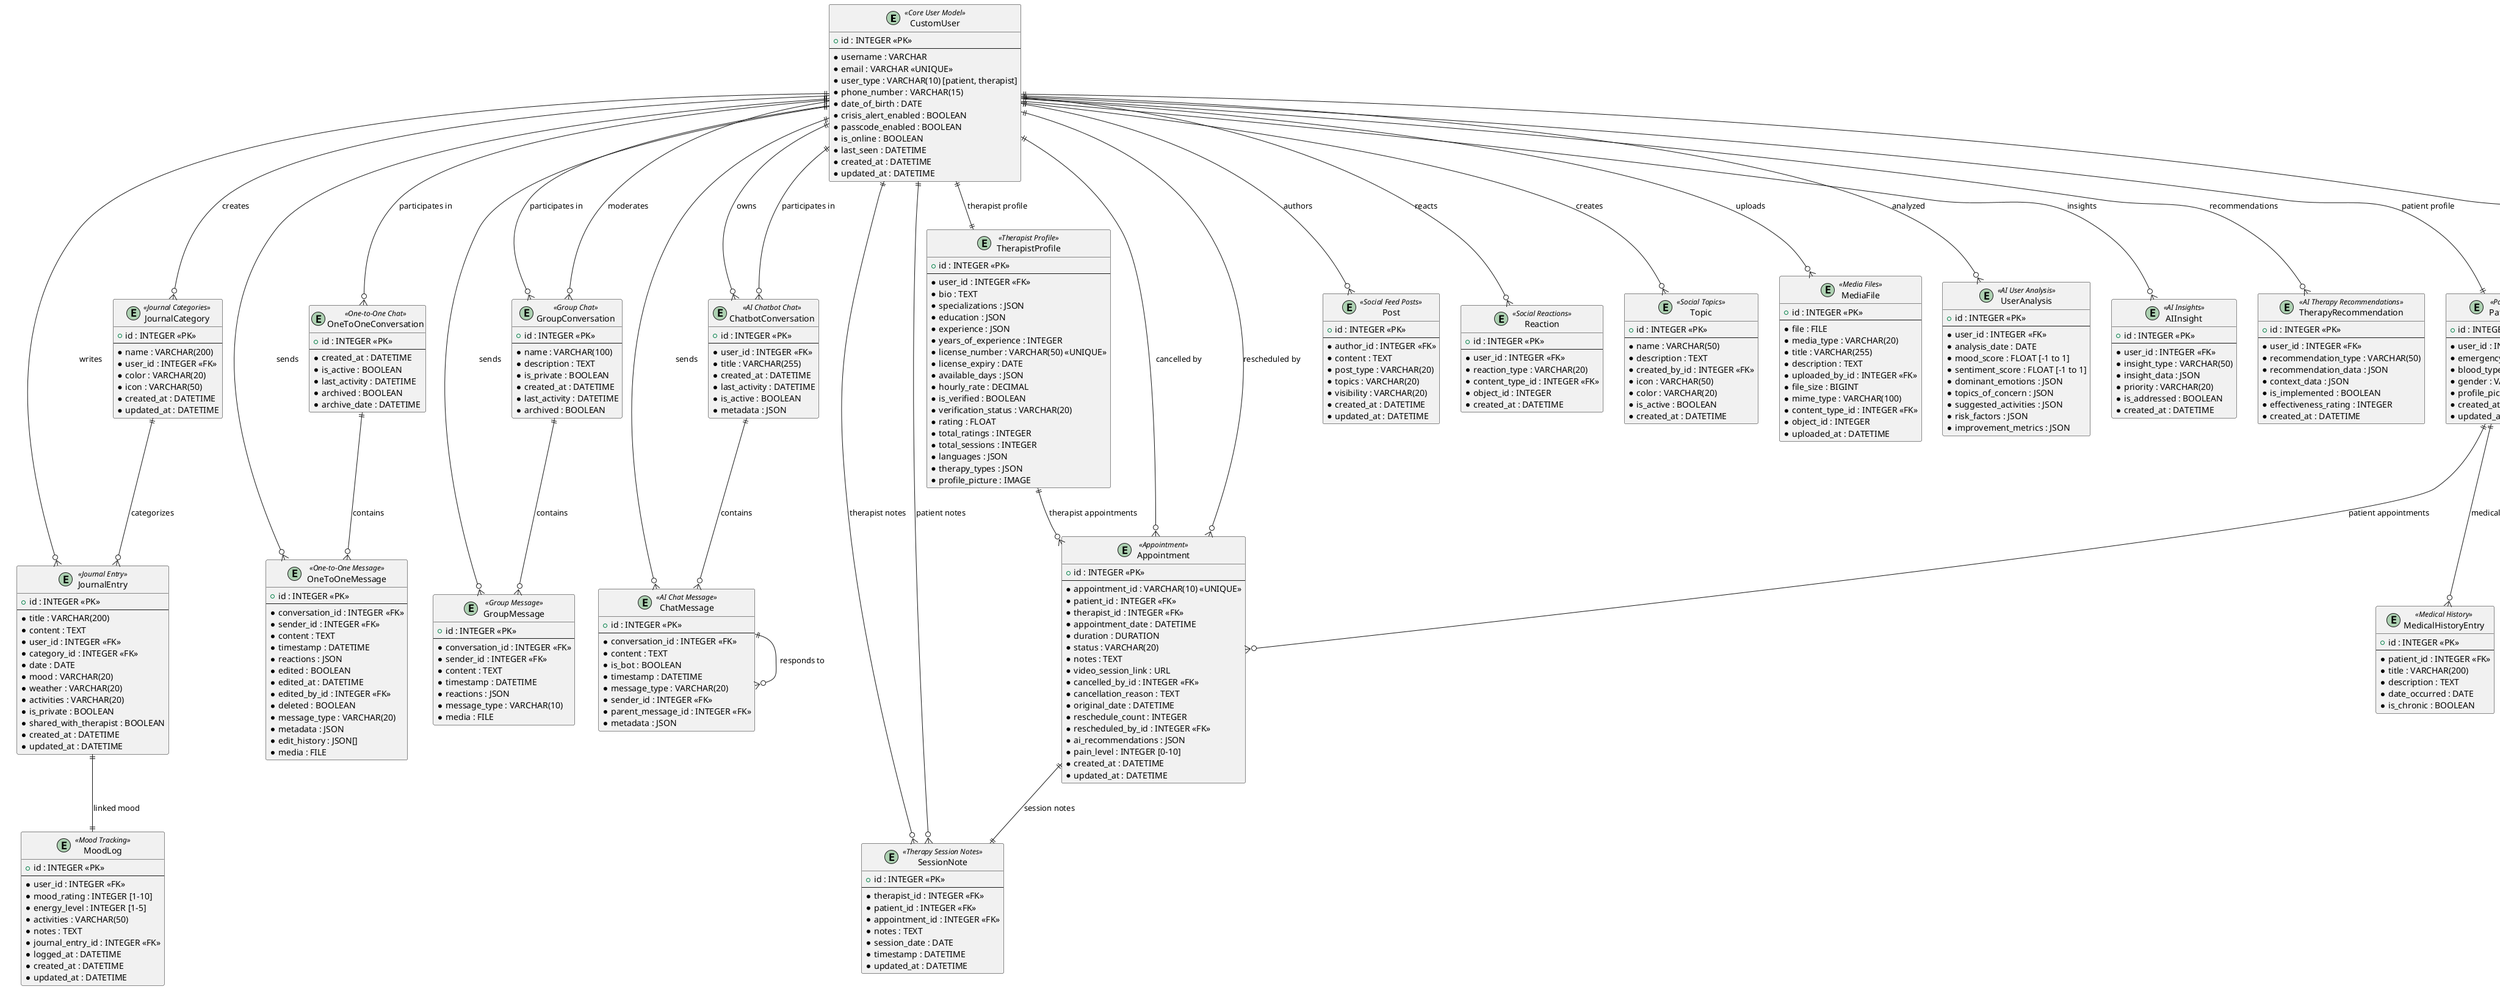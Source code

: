@startuml MindCare Database Relationships

!define ENTITY(name, desc) entity name << desc >>

' User Management
ENTITY(CustomUser, "Core User Model") {
  + id : INTEGER <<PK>>
  --
  * username : VARCHAR
  * email : VARCHAR <<UNIQUE>>
  * user_type : VARCHAR(10) [patient, therapist]
  * phone_number : VARCHAR(15)
  * date_of_birth : DATE
  * crisis_alert_enabled : BOOLEAN
  * passcode_enabled : BOOLEAN
  * is_online : BOOLEAN
  * last_seen : DATETIME
  * created_at : DATETIME
  * updated_at : DATETIME
}

ENTITY(PatientProfile, "Patient Profile") {
  + id : INTEGER <<PK>>
  --
  * user_id : INTEGER <<FK>>
  * emergency_contact : JSON
  * blood_type : VARCHAR(3)
  * gender : VARCHAR(1)
  * profile_pic : IMAGE
  * created_at : DATETIME
  * updated_at : DATETIME
}

ENTITY(TherapistProfile, "Therapist Profile") {
  + id : INTEGER <<PK>>
  --
  * user_id : INTEGER <<FK>>
  * bio : TEXT
  * specializations : JSON
  * education : JSON
  * experience : JSON
  * years_of_experience : INTEGER
  * license_number : VARCHAR(50) <<UNIQUE>>
  * license_expiry : DATE
  * available_days : JSON
  * hourly_rate : DECIMAL
  * is_verified : BOOLEAN
  * verification_status : VARCHAR(20)
  * rating : FLOAT
  * total_ratings : INTEGER
  * total_sessions : INTEGER
  * languages : JSON
  * therapy_types : JSON
  * profile_picture : IMAGE
}

' Appointments
ENTITY(Appointment, "Appointment") {
  + id : INTEGER <<PK>>
  --
  * appointment_id : VARCHAR(10) <<UNIQUE>>
  * patient_id : INTEGER <<FK>>
  * therapist_id : INTEGER <<FK>>
  * appointment_date : DATETIME
  * duration : DURATION
  * status : VARCHAR(20)
  * notes : TEXT
  * video_session_link : URL
  * cancelled_by_id : INTEGER <<FK>>
  * cancellation_reason : TEXT
  * original_date : DATETIME
  * reschedule_count : INTEGER
  * rescheduled_by_id : INTEGER <<FK>>
  * ai_recommendations : JSON
  * pain_level : INTEGER [0-10]
  * created_at : DATETIME
  * updated_at : DATETIME
}

' Messaging System
ENTITY(OneToOneConversation, "One-to-One Chat") {
  + id : INTEGER <<PK>>
  --
  * created_at : DATETIME
  * is_active : BOOLEAN
  * last_activity : DATETIME
  * archived : BOOLEAN
  * archive_date : DATETIME
}

ENTITY(OneToOneMessage, "One-to-One Message") {
  + id : INTEGER <<PK>>
  --
  * conversation_id : INTEGER <<FK>>
  * sender_id : INTEGER <<FK>>
  * content : TEXT
  * timestamp : DATETIME
  * reactions : JSON
  * edited : BOOLEAN
  * edited_at : DATETIME
  * edited_by_id : INTEGER <<FK>>
  * deleted : BOOLEAN
  * message_type : VARCHAR(20)
  * metadata : JSON
  * edit_history : JSON[]
  * media : FILE
}

ENTITY(GroupConversation, "Group Chat") {
  + id : INTEGER <<PK>>
  --
  * name : VARCHAR(100)
  * description : TEXT
  * is_private : BOOLEAN
  * created_at : DATETIME
  * last_activity : DATETIME
  * archived : BOOLEAN
}

ENTITY(GroupMessage, "Group Message") {
  + id : INTEGER <<PK>>
  --
  * conversation_id : INTEGER <<FK>>
  * sender_id : INTEGER <<FK>>
  * content : TEXT
  * timestamp : DATETIME
  * reactions : JSON
  * message_type : VARCHAR(10)
  * media : FILE
}

' Chatbot System
ENTITY(ChatbotConversation, "AI Chatbot Chat") {
  + id : INTEGER <<PK>>
  --
  * user_id : INTEGER <<FK>>
  * title : VARCHAR(255)
  * created_at : DATETIME
  * last_activity : DATETIME
  * is_active : BOOLEAN
  * metadata : JSON
}

ENTITY(ChatMessage, "AI Chat Message") {
  + id : INTEGER <<PK>>
  --
  * conversation_id : INTEGER <<FK>>
  * content : TEXT
  * is_bot : BOOLEAN
  * timestamp : DATETIME
  * message_type : VARCHAR(20)
  * sender_id : INTEGER <<FK>>
  * parent_message_id : INTEGER <<FK>>
  * metadata : JSON
}

' Journal & Mood
ENTITY(JournalCategory, "Journal Categories") {
  + id : INTEGER <<PK>>
  --
  * name : VARCHAR(200)
  * user_id : INTEGER <<FK>>
  * color : VARCHAR(20)
  * icon : VARCHAR(50)
  * created_at : DATETIME
  * updated_at : DATETIME
}

ENTITY(JournalEntry, "Journal Entry") {
  + id : INTEGER <<PK>>
  --
  * title : VARCHAR(200)
  * content : TEXT
  * user_id : INTEGER <<FK>>
  * category_id : INTEGER <<FK>>
  * date : DATE
  * mood : VARCHAR(20)
  * weather : VARCHAR(20)
  * activities : VARCHAR(20)
  * is_private : BOOLEAN
  * shared_with_therapist : BOOLEAN
  * created_at : DATETIME
  * updated_at : DATETIME
}

ENTITY(MoodLog, "Mood Tracking") {
  + id : INTEGER <<PK>>
  --
  * user_id : INTEGER <<FK>>
  * mood_rating : INTEGER [1-10]
  * energy_level : INTEGER [1-5]
  * activities : VARCHAR(50)
  * notes : TEXT
  * journal_entry_id : INTEGER <<FK>>
  * logged_at : DATETIME
  * created_at : DATETIME
  * updated_at : DATETIME
}

' Health Records
ENTITY(HealthMetric, "Health Metrics") {
  + id : INTEGER <<PK>>
  --
  * patient_id : INTEGER <<FK>>
  * metric_type : VARCHAR(20)
  * value : VARCHAR(20)
  * timestamp : DATETIME
}

ENTITY(MedicalHistoryEntry, "Medical History") {
  + id : INTEGER <<PK>>
  --
  * patient_id : INTEGER <<FK>>
  * title : VARCHAR(200)
  * description : TEXT
  * date_occurred : DATE
  * is_chronic : BOOLEAN
}

ENTITY(SessionNote, "Therapy Session Notes") {
  + id : INTEGER <<PK>>
  --
  * therapist_id : INTEGER <<FK>>
  * patient_id : INTEGER <<FK>>
  * appointment_id : INTEGER <<FK>>
  * notes : TEXT
  * session_date : DATE
  * timestamp : DATETIME
  * updated_at : DATETIME
}

' Social Features
ENTITY(Post, "Social Feed Posts") {
  + id : INTEGER <<PK>>
  --
  * author_id : INTEGER <<FK>>
  * content : TEXT
  * post_type : VARCHAR(20)
  * topics : VARCHAR(20)
  * visibility : VARCHAR(20)
  * created_at : DATETIME
  * updated_at : DATETIME
}

ENTITY(Reaction, "Social Reactions") {
  + id : INTEGER <<PK>>
  --
  * user_id : INTEGER <<FK>>
  * reaction_type : VARCHAR(20)
  * content_type_id : INTEGER <<FK>>
  * object_id : INTEGER
  * created_at : DATETIME
}

ENTITY(Topic, "Social Topics") {
  + id : INTEGER <<PK>>
  --
  * name : VARCHAR(50)
  * description : TEXT
  * created_by_id : INTEGER <<FK>>
  * icon : VARCHAR(50)
  * color : VARCHAR(20)
  * is_active : BOOLEAN
  * created_at : DATETIME
}

' Notifications
ENTITY(NotificationType, "Notification Types") {
  + id : INTEGER <<PK>>
  --
  * name : VARCHAR(100) <<UNIQUE>>
  * description : TEXT
  * default_enabled : BOOLEAN
  * is_global : BOOLEAN
  * created_at : DATETIME
}

ENTITY(Notification, "User Notifications") {
  + id : INTEGER <<PK>>
  --
  * user_id : INTEGER <<FK>>
  * notification_type_id : INTEGER <<FK>>
  * title : VARCHAR(200)
  * message : TEXT
  * read : BOOLEAN
  * priority : VARCHAR(20)
  * metadata : JSON
  * content_type_id : INTEGER <<FK>>
  * object_id : UUID
  * created_at : DATETIME
}

' Media Management
ENTITY(MediaFile, "Media Files") {
  + id : INTEGER <<PK>>
  --
  * file : FILE
  * media_type : VARCHAR(20)
  * title : VARCHAR(255)
  * description : TEXT
  * uploaded_by_id : INTEGER <<FK>>
  * file_size : BIGINT
  * mime_type : VARCHAR(100)
  * content_type_id : INTEGER <<FK>>
  * object_id : INTEGER
  * uploaded_at : DATETIME
}

' AI Analytics
ENTITY(UserAnalysis, "AI User Analysis") {
  + id : INTEGER <<PK>>
  --
  * user_id : INTEGER <<FK>>
  * analysis_date : DATE
  * mood_score : FLOAT [-1 to 1]
  * sentiment_score : FLOAT [-1 to 1]
  * dominant_emotions : JSON
  * topics_of_concern : JSON
  * suggested_activities : JSON
  * risk_factors : JSON
  * improvement_metrics : JSON
}

ENTITY(AIInsight, "AI Insights") {
  + id : INTEGER <<PK>>
  --
  * user_id : INTEGER <<FK>>
  * insight_type : VARCHAR(50)
  * insight_data : JSON
  * priority : VARCHAR(20)
  * is_addressed : BOOLEAN
  * created_at : DATETIME
}

ENTITY(TherapyRecommendation, "AI Therapy Recommendations") {
  + id : INTEGER <<PK>>
  --
  * user_id : INTEGER <<FK>>
  * recommendation_type : VARCHAR(50)
  * recommendation_data : JSON
  * context_data : JSON
  * is_implemented : BOOLEAN
  * effectiveness_rating : INTEGER
  * created_at : DATETIME
}

' Relationships
CustomUser ||--|| PatientProfile : "patient profile"
CustomUser ||--|| TherapistProfile : "therapist profile"

PatientProfile ||--o{ Appointment : "patient appointments"
TherapistProfile ||--o{ Appointment : "therapist appointments"
CustomUser ||--o{ Appointment : "cancelled by"
CustomUser ||--o{ Appointment : "rescheduled by"

CustomUser ||--o{ OneToOneMessage : "sends"
OneToOneConversation ||--o{ OneToOneMessage : "contains"
CustomUser ||--o{ OneToOneConversation : "participates in"

CustomUser ||--o{ GroupMessage : "sends"
GroupConversation ||--o{ GroupMessage : "contains"
CustomUser ||--o{ GroupConversation : "participates in"
CustomUser ||--o{ GroupConversation : "moderates"

CustomUser ||--o{ ChatbotConversation : "owns"
CustomUser ||--o{ ChatbotConversation : "participates in"
ChatbotConversation ||--o{ ChatMessage : "contains"
CustomUser ||--o{ ChatMessage : "sends"
ChatMessage ||--o{ ChatMessage : "responds to"

CustomUser ||--o{ JournalCategory : "creates"
CustomUser ||--o{ JournalEntry : "writes"
JournalCategory ||--o{ JournalEntry : "categorizes"
JournalEntry ||--|| MoodLog : "linked mood"

PatientProfile ||--o{ HealthMetric : "tracks"
PatientProfile ||--o{ MedicalHistoryEntry : "medical history"

CustomUser ||--o{ SessionNote : "therapist notes"
CustomUser ||--o{ SessionNote : "patient notes"
Appointment ||--|| SessionNote : "session notes"

CustomUser ||--o{ Post : "authors"
CustomUser ||--o{ Reaction : "reacts"
CustomUser ||--o{ Topic : "creates"

CustomUser ||--o{ Notification : "receives"
NotificationType ||--o{ Notification : "type"

CustomUser ||--o{ MediaFile : "uploads"

CustomUser ||--o{ UserAnalysis : "analyzed"
CustomUser ||--o{ AIInsight : "insights"
CustomUser ||--o{ TherapyRecommendation : "recommendations"

@enduml
